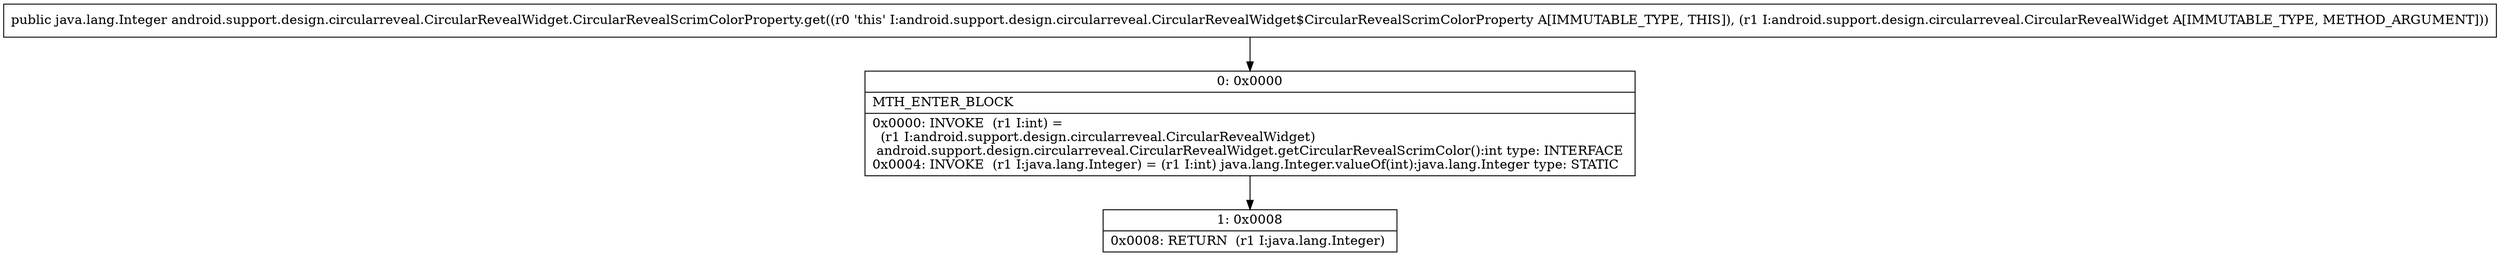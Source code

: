 digraph "CFG forandroid.support.design.circularreveal.CircularRevealWidget.CircularRevealScrimColorProperty.get(Landroid\/support\/design\/circularreveal\/CircularRevealWidget;)Ljava\/lang\/Integer;" {
Node_0 [shape=record,label="{0\:\ 0x0000|MTH_ENTER_BLOCK\l|0x0000: INVOKE  (r1 I:int) = \l  (r1 I:android.support.design.circularreveal.CircularRevealWidget)\l android.support.design.circularreveal.CircularRevealWidget.getCircularRevealScrimColor():int type: INTERFACE \l0x0004: INVOKE  (r1 I:java.lang.Integer) = (r1 I:int) java.lang.Integer.valueOf(int):java.lang.Integer type: STATIC \l}"];
Node_1 [shape=record,label="{1\:\ 0x0008|0x0008: RETURN  (r1 I:java.lang.Integer) \l}"];
MethodNode[shape=record,label="{public java.lang.Integer android.support.design.circularreveal.CircularRevealWidget.CircularRevealScrimColorProperty.get((r0 'this' I:android.support.design.circularreveal.CircularRevealWidget$CircularRevealScrimColorProperty A[IMMUTABLE_TYPE, THIS]), (r1 I:android.support.design.circularreveal.CircularRevealWidget A[IMMUTABLE_TYPE, METHOD_ARGUMENT])) }"];
MethodNode -> Node_0;
Node_0 -> Node_1;
}

